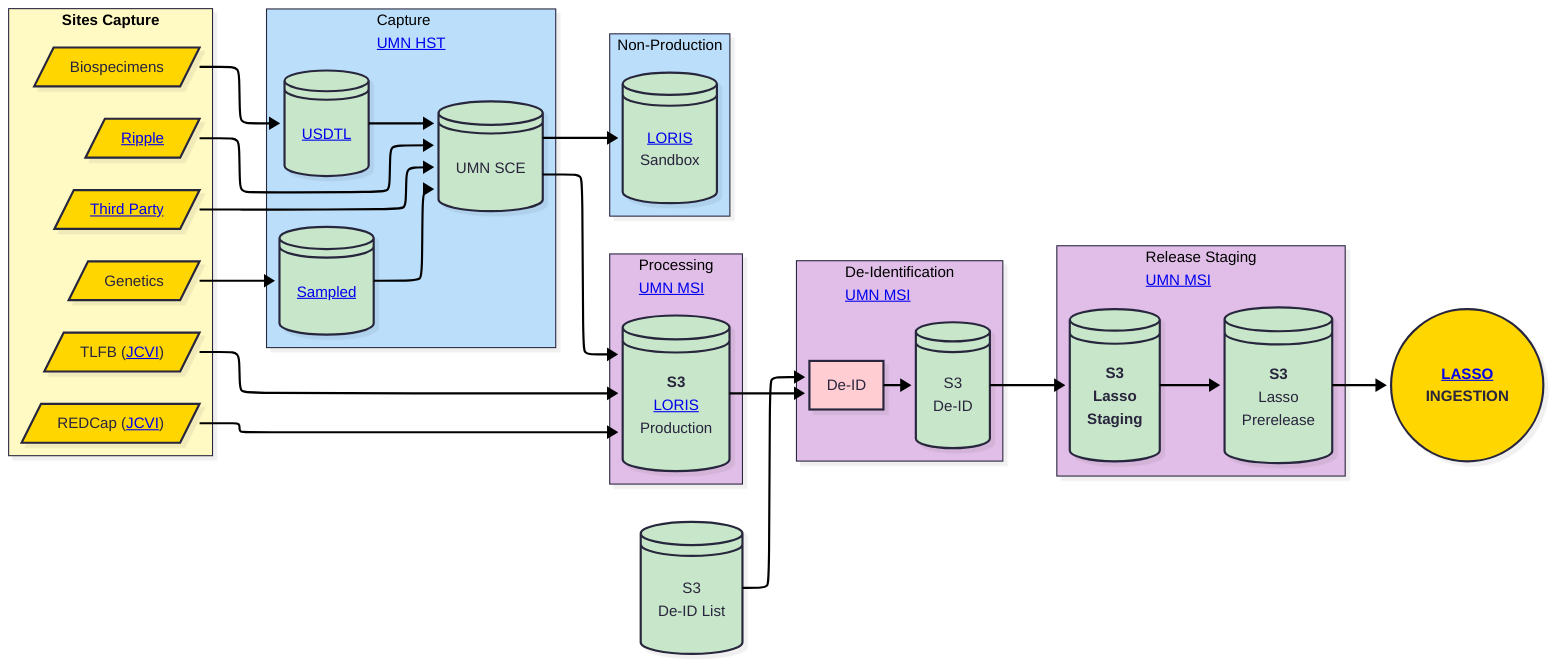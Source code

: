 ---
config:
  layout: elk
  look: neo
  theme: redux
---
flowchart LR
 subgraph Capture_LORIS["<b>Sites Capture</b><br>"]
        n13@{ label: "REDCap (<a href=\"../../orgcharts/#j-craig-venter-institute\" rel=\"noopener\" target=\"_blank\">JCVI</a>)" }
        n14@{ label: "TLFB (<a href=\"../../orgcharts/#j-craig-venter-institute\" rel=\"noopener\" target=\"_blank\">JCVI</a>)" }
        n16@{ label: "<a href=\"../../orgcharts/#ripple\" rel=\"noopener\" target=\"_blank\">Ripple</a>" }
        n17@{ label: "<a href=\"../data-proc-wf/#third-party\" target=\"_top\">Third Party</a>" }
        n18["Biospecimens"]
        n19["Genetics"]
  end
 subgraph s1["Processing<br><a href=../../orgcharts/#midb-informatics-hub-msi rel=noopener target=_blank>UMN MSI</a>"]
        n15@{ label: "<b>S3</b><br><a href=\"../../orgcharts/#loris\" rel=\"noopener\" target=\"_blank\">LORIS</a><br>Production<br>" }
  end
 subgraph s2["Capture<br><a href=../../orgcharts/#health-sciences-technology rel=noopener target=_blank>UMN HST</a>"]
        n20@{ label: "<a href=\"https://sampled.com/\" rel=\"noopener\" target=\"_blank\">Sampled</a>" }
        n21["UMN SCE"]
        n22@{ label: "<a href=\"https://www.usdtl.com/\" rel=\"noopener\" target=\"_blank\">USDTL</a>" }
  end
 subgraph s3["Non-Production"]
        n23@{ label: "<a href=\"../../orgcharts/#loris\" rel=\"noopener\" target=\"_blank\">LORIS</a><br>Sandbox" }
  end
 subgraph s4["Release Staging<br><a href=../../orgcharts/#midb-informatics-hub-msi rel=noopener target=_blank>UMN MSI</a>"]
        n25@{ label: "<div style=\"color:\"><span style=\"background-color:\"><b>S3</b></span></div><div style=\"color:\"><span style=\"background-color:\"><font style=\"\"><b>Lasso<br>Staging</b></font></span></div>" }
        n26["<b>S3<br></b>Lasso<br>Prerelease<br>"]
  end
 subgraph s5["De-Identification<br><a href=../../orgcharts/#midb-informatics-hub-msi rel=noopener target=_blank>UMN MSI</a>"]
        n28["S3<br>De-ID"]
        n29["De-ID"]
  end
    n13 --> n15
    n14 --> n15
    n16 --> n21
    n17 --> n21
    n19 --> n20
    n18 --> n22
    n20 --> n21
    n22 --> n21
    n21 --> n15 & n23
    n25 -- <br> --> n26
    n26 --> n27@{ label: "<a href=\"../../orgcharts/#lasso\" rel=\"noopener\" target=\"_blank\"><b>LASSO</b></a><br><b>INGESTION</b>" }
    n15 --> n29
    n28 --> n25
    n29 --> n28
    n30["S3<br>De-ID List"] --> n29
    n13@{ shape: lean-r}
    n14@{ shape: lean-r}
    n16@{ shape: lean-r}
    n17@{ shape: lean-r}
    n18@{ shape: lean-r}
    n19@{ shape: lean-r}
    n15@{ shape: disk}
    n20@{ shape: disk}
    n21@{ shape: disk}
    n22@{ shape: disk}
    n23@{ shape: disk}
    n25@{ shape: disk}
    n26@{ shape: disk}
    n28@{ shape: disk}
    n29@{ shape: rect}
    n27@{ shape: circle}
    n30@{ shape: disk}
    style n13 fill:#FFD600
    style n14 fill:#FFD600
    style n16 fill:#FFD600
    style n17 fill:#FFD600
    style n18 fill:#FFD600
    style n19 fill:#FFD600
    style n15 fill:#C8E6C9
    style n20 fill:#C8E6C9
    style n21 fill:#C8E6C9
    style n22 fill:#C8E6C9
    style n23 fill:#C8E6C9
    style n25 fill:#C8E6C9
    style n26 fill:#C8E6C9
    style n28 fill:#C8E6C9
    style n29 fill:#FFCDD2
    style n27 fill:#FFD600
    style n30 fill:#C8E6C9
    style Capture_LORIS fill:#FFF9C4
    style s1 fill:#E1BEE7
    style s2 fill:#BBDEFB
    style s3 fill:#BBDEFB
    style s4 fill:#E1BEE7
    style s5 fill:#E1BEE7